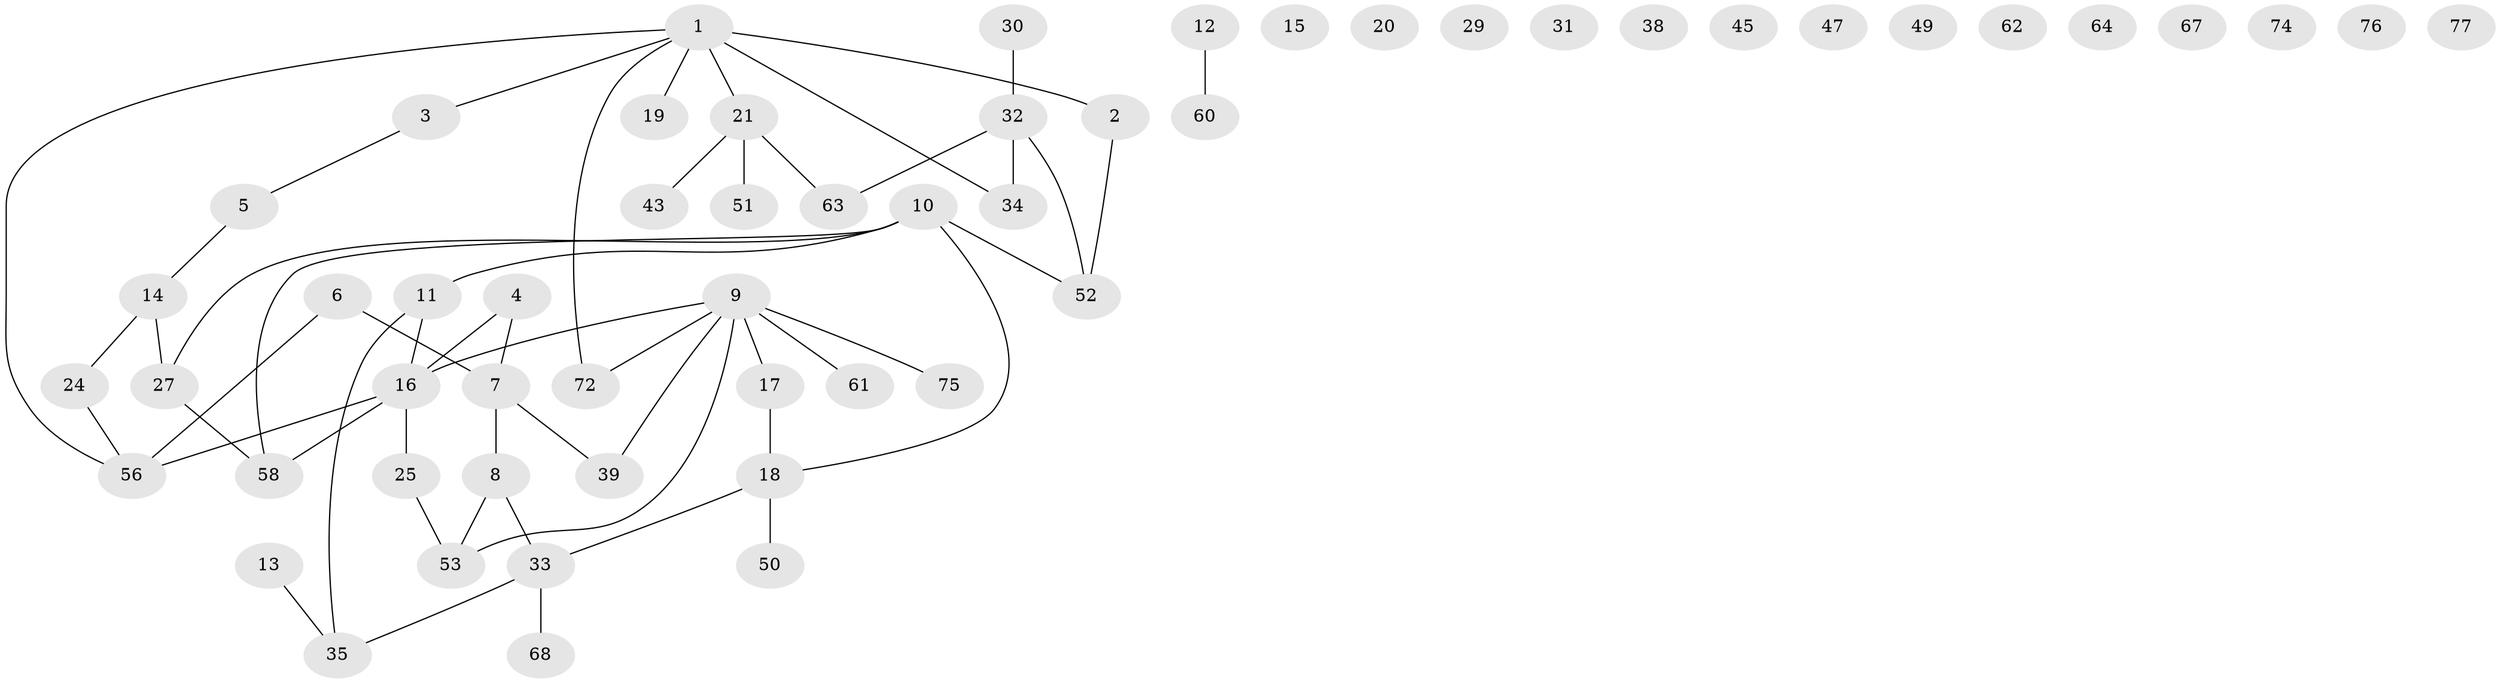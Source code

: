 // original degree distribution, {4: 0.09090909090909091, 2: 0.2077922077922078, 3: 0.2727272727272727, 6: 0.025974025974025976, 1: 0.2077922077922078, 0: 0.18181818181818182, 5: 0.012987012987012988}
// Generated by graph-tools (version 1.1) at 2025/41/03/06/25 10:41:24]
// undirected, 55 vertices, 54 edges
graph export_dot {
graph [start="1"]
  node [color=gray90,style=filled];
  1 [super="+70"];
  2;
  3;
  4;
  5;
  6 [super="+48"];
  7 [super="+46"];
  8 [super="+23"];
  9 [super="+42"];
  10 [super="+73"];
  11 [super="+36"];
  12;
  13;
  14 [super="+22"];
  15;
  16 [super="+28"];
  17;
  18 [super="+44"];
  19 [super="+40"];
  20;
  21 [super="+26"];
  24 [super="+55"];
  25 [super="+37"];
  27;
  29;
  30;
  31;
  32 [super="+41"];
  33 [super="+66"];
  34;
  35 [super="+59"];
  38;
  39 [super="+54"];
  43;
  45;
  47;
  49;
  50;
  51;
  52 [super="+57"];
  53 [super="+69"];
  56;
  58 [super="+65"];
  60 [super="+71"];
  61;
  62;
  63;
  64;
  67;
  68;
  72;
  74;
  75;
  76;
  77;
  1 -- 19;
  1 -- 21 [weight=2];
  1 -- 2;
  1 -- 3;
  1 -- 34;
  1 -- 56;
  1 -- 72;
  2 -- 52;
  3 -- 5;
  4 -- 16;
  4 -- 7;
  5 -- 14;
  6 -- 7;
  6 -- 56;
  7 -- 39;
  7 -- 8;
  8 -- 33;
  8 -- 53;
  9 -- 17 [weight=2];
  9 -- 61;
  9 -- 72;
  9 -- 75;
  9 -- 16;
  9 -- 39;
  9 -- 53;
  10 -- 27;
  10 -- 58;
  10 -- 11;
  10 -- 18;
  10 -- 52;
  11 -- 16;
  11 -- 35;
  12 -- 60;
  13 -- 35;
  14 -- 24;
  14 -- 27;
  16 -- 56;
  16 -- 25;
  16 -- 58;
  17 -- 18;
  18 -- 50;
  18 -- 33;
  21 -- 51;
  21 -- 63;
  21 -- 43;
  24 -- 56;
  25 -- 53;
  27 -- 58;
  30 -- 32;
  32 -- 34;
  32 -- 52;
  32 -- 63;
  33 -- 35;
  33 -- 68;
}
